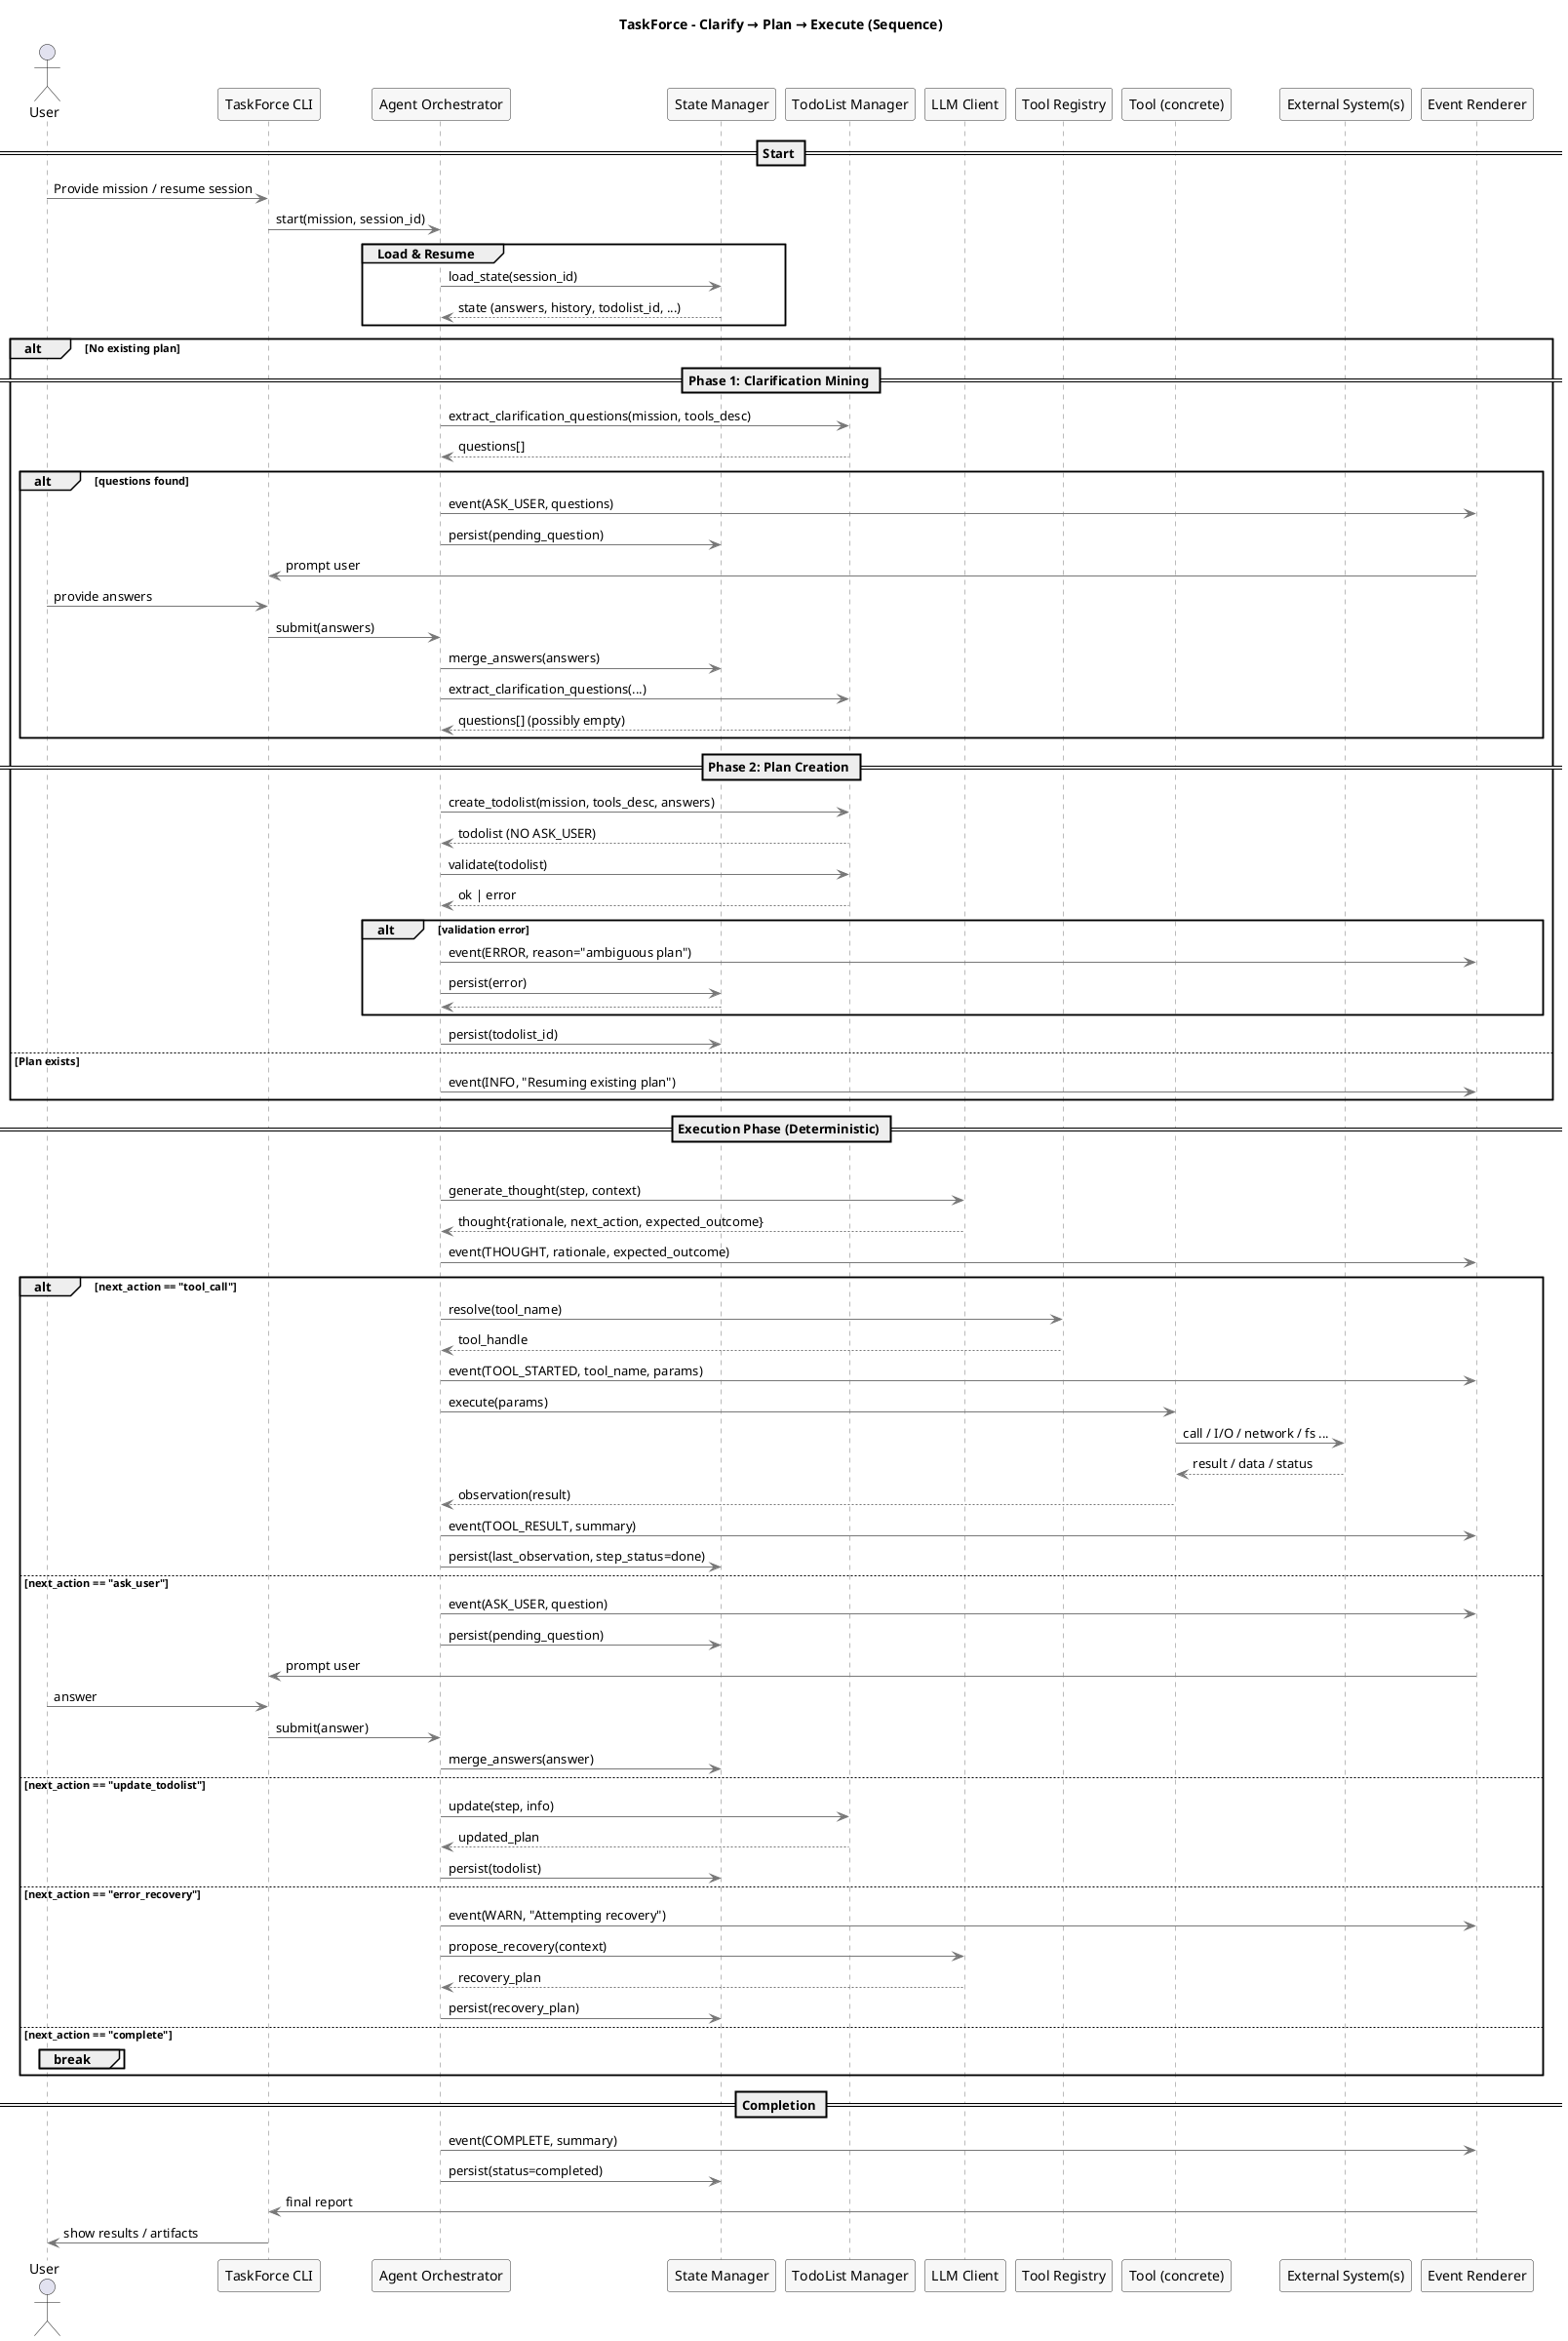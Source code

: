 @startuml
title TaskForce – Clarify → Plan → Execute (Sequence)

skinparam shadowing false
skinparam sequence {
  ArrowColor #777777
  LifeLineBorderColor #777777
  ParticipantBorderColor #333333
  ParticipantBackgroundColor #F7F7F7
  BoxBorderColor #BBBBBB
}

actor User
participant "TaskForce CLI" as CLI
participant "Agent Orchestrator" as Orchestrator
participant "State Manager" as StateMgr
participant "TodoList Manager" as TodoMgr
participant "LLM Client" as LLM
participant "Tool Registry" as Registry
participant "Tool (concrete)" as Tool
participant "External System(s)" as Ext
participant "Event Renderer" as Renderer

== Start ==
User -> CLI : Provide mission / resume session
CLI -> Orchestrator : start(mission, session_id)

group Load & Resume
  Orchestrator -> StateMgr : load_state(session_id)
  StateMgr --> Orchestrator : state (answers, history, todolist_id, ...)
end

alt No existing plan
  == Phase 1: Clarification Mining ==
  Orchestrator -> TodoMgr : extract_clarification_questions(mission, tools_desc)
  TodoMgr --> Orchestrator : questions[]

  alt questions found
    Orchestrator -> Renderer : event(ASK_USER, questions) 
    Orchestrator -> StateMgr : persist(pending_question)
    CLI <- Renderer : prompt user
    User -> CLI : provide answers
    CLI -> Orchestrator : submit(answers)
    Orchestrator -> StateMgr : merge_answers(answers)
    Orchestrator -> TodoMgr : extract_clarification_questions(...) 
    TodoMgr --> Orchestrator : questions[] (possibly empty)
  end

  == Phase 2: Plan Creation ==
  Orchestrator -> TodoMgr : create_todolist(mission, tools_desc, answers)
  TodoMgr --> Orchestrator : todolist (NO ASK_USER)
  Orchestrator -> TodoMgr : validate(todolist)
  TodoMgr --> Orchestrator : ok | error
  alt validation error
    Orchestrator -> Renderer : event(ERROR, reason="ambiguous plan")
    Orchestrator -> StateMgr : persist(error)
    return
  end

  Orchestrator -> StateMgr : persist(todolist_id)
else Plan exists
  Orchestrator -> Renderer : event(INFO, "Resuming existing plan")
end

== Execution Phase (Deterministic) ==
loop for each step in todolist
  ' ReAct: Thought
  Orchestrator -> LLM : generate_thought(step, context)
  LLM --> Orchestrator : thought{rationale, next_action, expected_outcome}
  Orchestrator -> Renderer : event(THOUGHT, rationale, expected_outcome)

  ' ReAct: Action decision
  alt next_action == "tool_call"
    Orchestrator -> Registry : resolve(tool_name)
    Registry --> Orchestrator : tool_handle
    Orchestrator -> Renderer : event(TOOL_STARTED, tool_name, params)
    Orchestrator -> Tool : execute(params)
    Tool -> Ext : call / I/O / network / fs ...
    Ext --> Tool : result / data / status
    Tool --> Orchestrator : observation(result)
    Orchestrator -> Renderer : event(TOOL_RESULT, summary)
    Orchestrator -> StateMgr : persist(last_observation, step_status=done)
  else next_action == "ask_user"
    Orchestrator -> Renderer : event(ASK_USER, question)
    Orchestrator -> StateMgr : persist(pending_question)
    CLI <- Renderer : prompt user
    User -> CLI : answer
    CLI -> Orchestrator : submit(answer)
    Orchestrator -> StateMgr : merge_answers(answer)
    ' optional: update plan if designed to do so
  else next_action == "update_todolist"
    Orchestrator -> TodoMgr : update(step, info)
    TodoMgr --> Orchestrator : updated_plan
    Orchestrator -> StateMgr : persist(todolist)
  else next_action == "error_recovery"
    Orchestrator -> Renderer : event(WARN, "Attempting recovery")
    Orchestrator -> LLM : propose_recovery(context)
    LLM --> Orchestrator : recovery_plan
    Orchestrator -> StateMgr : persist(recovery_plan)
  else next_action == "complete"
    break
  end
end

== Completion ==
Orchestrator -> Renderer : event(COMPLETE, summary)
Orchestrator -> StateMgr : persist(status=completed)
Renderer -> CLI : final report
CLI -> User : show results / artifacts

@enduml
